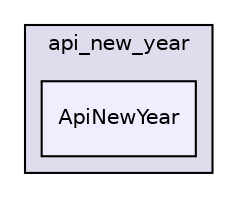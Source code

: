 digraph "ApiNewYear" {
  compound=true
  node [ fontsize="10", fontname="Helvetica"];
  edge [ labelfontsize="10", labelfontname="Helvetica"];
  subgraph clusterdir_fbd1bb9ddcd6ac54786aebcf0c3b2015 {
    graph [ bgcolor="#ddddee", pencolor="black", label="api_new_year" fontname="Helvetica", fontsize="10", URL="dir_fbd1bb9ddcd6ac54786aebcf0c3b2015.html"]
  dir_c3ed1d2180bd1a9007443173aba4e088 [shape=box, label="ApiNewYear", style="filled", fillcolor="#eeeeff", pencolor="black", URL="dir_c3ed1d2180bd1a9007443173aba4e088.html"];
  }
}
